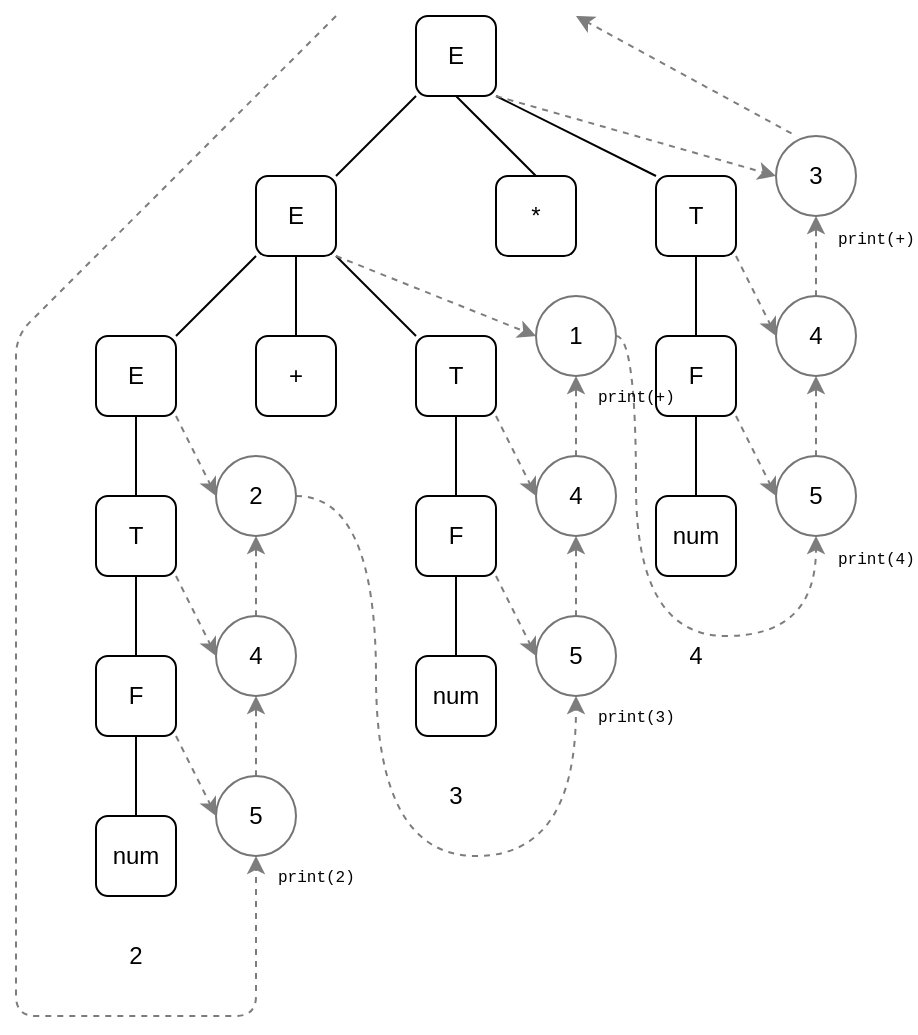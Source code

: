 <mxfile version="13.3.0" type="github"><diagram id="rUfEWZvAmgKq8bj41eP1" name="Page-1"><mxGraphModel dx="703" dy="344" grid="1" gridSize="10" guides="1" tooltips="1" connect="1" arrows="1" fold="1" page="1" pageScale="1" pageWidth="827" pageHeight="1169" math="0" shadow="0"><root><mxCell id="0"/><mxCell id="1" parent="0"/><mxCell id="i8XaJ-X2HhW46OwN5uJm-1" value="E" style="rounded=1;whiteSpace=wrap;html=1;" parent="1" vertex="1"><mxGeometry x="320" y="40" width="40" height="40" as="geometry"/></mxCell><mxCell id="i8XaJ-X2HhW46OwN5uJm-2" value="E" style="rounded=1;whiteSpace=wrap;html=1;direction=south;" parent="1" vertex="1"><mxGeometry x="240" y="120" width="40" height="40" as="geometry"/></mxCell><mxCell id="i8XaJ-X2HhW46OwN5uJm-3" value="T" style="rounded=1;whiteSpace=wrap;html=1;" parent="1" vertex="1"><mxGeometry x="440" y="120" width="40" height="40" as="geometry"/></mxCell><mxCell id="i8XaJ-X2HhW46OwN5uJm-4" value="&lt;div&gt;*&lt;/div&gt;" style="rounded=1;whiteSpace=wrap;html=1;" parent="1" vertex="1"><mxGeometry x="360" y="120" width="40" height="40" as="geometry"/></mxCell><mxCell id="i8XaJ-X2HhW46OwN5uJm-5" value="E" style="rounded=1;whiteSpace=wrap;html=1;" parent="1" vertex="1"><mxGeometry x="160" y="200" width="40" height="40" as="geometry"/></mxCell><mxCell id="i8XaJ-X2HhW46OwN5uJm-6" value="+" style="rounded=1;whiteSpace=wrap;html=1;" parent="1" vertex="1"><mxGeometry x="240" y="200" width="40" height="40" as="geometry"/></mxCell><mxCell id="i8XaJ-X2HhW46OwN5uJm-7" value="T" style="rounded=1;whiteSpace=wrap;html=1;" parent="1" vertex="1"><mxGeometry x="320" y="200" width="40" height="40" as="geometry"/></mxCell><mxCell id="i8XaJ-X2HhW46OwN5uJm-8" value="T" style="rounded=1;whiteSpace=wrap;html=1;" parent="1" vertex="1"><mxGeometry x="160" y="280" width="40" height="40" as="geometry"/></mxCell><mxCell id="i8XaJ-X2HhW46OwN5uJm-9" value="F" style="rounded=1;whiteSpace=wrap;html=1;" parent="1" vertex="1"><mxGeometry x="160" y="360" width="40" height="40" as="geometry"/></mxCell><mxCell id="i8XaJ-X2HhW46OwN5uJm-10" value="num" style="rounded=1;whiteSpace=wrap;html=1;" parent="1" vertex="1"><mxGeometry x="160" y="440" width="40" height="40" as="geometry"/></mxCell><mxCell id="i8XaJ-X2HhW46OwN5uJm-11" value="F" style="rounded=1;whiteSpace=wrap;html=1;" parent="1" vertex="1"><mxGeometry x="320" y="280" width="40" height="40" as="geometry"/></mxCell><mxCell id="i8XaJ-X2HhW46OwN5uJm-12" value="num" style="rounded=1;whiteSpace=wrap;html=1;" parent="1" vertex="1"><mxGeometry x="320" y="360" width="40" height="40" as="geometry"/></mxCell><mxCell id="i8XaJ-X2HhW46OwN5uJm-13" value="F" style="rounded=1;whiteSpace=wrap;html=1;" parent="1" vertex="1"><mxGeometry x="440" y="200" width="40" height="40" as="geometry"/></mxCell><mxCell id="i8XaJ-X2HhW46OwN5uJm-14" value="num" style="rounded=1;whiteSpace=wrap;html=1;" parent="1" vertex="1"><mxGeometry x="440" y="280" width="40" height="40" as="geometry"/></mxCell><mxCell id="i8XaJ-X2HhW46OwN5uJm-20" value="" style="endArrow=none;html=1;exitX=0;exitY=0;exitDx=0;exitDy=0;entryX=0;entryY=1;entryDx=0;entryDy=0;" parent="1" source="i8XaJ-X2HhW46OwN5uJm-2" target="i8XaJ-X2HhW46OwN5uJm-1" edge="1"><mxGeometry width="50" height="50" relative="1" as="geometry"><mxPoint x="280" y="110" as="sourcePoint"/><mxPoint x="330" y="60" as="targetPoint"/></mxGeometry></mxCell><mxCell id="i8XaJ-X2HhW46OwN5uJm-24" value="" style="endArrow=none;html=1;exitX=0;exitY=0;exitDx=0;exitDy=0;entryX=0;entryY=1;entryDx=0;entryDy=0;" parent="1" edge="1"><mxGeometry width="50" height="50" relative="1" as="geometry"><mxPoint x="200" y="200" as="sourcePoint"/><mxPoint x="240" y="160" as="targetPoint"/></mxGeometry></mxCell><mxCell id="i8XaJ-X2HhW46OwN5uJm-25" value="" style="endArrow=none;html=1;exitX=1;exitY=0;exitDx=0;exitDy=0;entryX=0;entryY=0;entryDx=0;entryDy=0;" parent="1" source="i8XaJ-X2HhW46OwN5uJm-2" target="i8XaJ-X2HhW46OwN5uJm-7" edge="1"><mxGeometry width="50" height="50" relative="1" as="geometry"><mxPoint x="260" y="300" as="sourcePoint"/><mxPoint x="300" y="260" as="targetPoint"/></mxGeometry></mxCell><mxCell id="i8XaJ-X2HhW46OwN5uJm-26" value="" style="endArrow=none;html=1;exitX=1;exitY=0;exitDx=0;exitDy=0;entryX=0;entryY=0;entryDx=0;entryDy=0;" parent="1" target="i8XaJ-X2HhW46OwN5uJm-3" edge="1"><mxGeometry width="50" height="50" relative="1" as="geometry"><mxPoint x="360" y="80" as="sourcePoint"/><mxPoint x="400" y="120" as="targetPoint"/></mxGeometry></mxCell><mxCell id="i8XaJ-X2HhW46OwN5uJm-27" value="" style="endArrow=none;html=1;exitX=0.5;exitY=1;exitDx=0;exitDy=0;entryX=0.5;entryY=0;entryDx=0;entryDy=0;" parent="1" source="i8XaJ-X2HhW46OwN5uJm-3" target="i8XaJ-X2HhW46OwN5uJm-13" edge="1"><mxGeometry width="50" height="50" relative="1" as="geometry"><mxPoint x="480" y="100" as="sourcePoint"/><mxPoint x="520" y="140" as="targetPoint"/></mxGeometry></mxCell><mxCell id="i8XaJ-X2HhW46OwN5uJm-28" value="" style="endArrow=none;html=1;entryX=0.5;entryY=0;entryDx=0;entryDy=0;exitX=0.5;exitY=1;exitDx=0;exitDy=0;" parent="1" source="i8XaJ-X2HhW46OwN5uJm-13" target="i8XaJ-X2HhW46OwN5uJm-14" edge="1"><mxGeometry width="50" height="50" relative="1" as="geometry"><mxPoint x="420" y="250" as="sourcePoint"/><mxPoint x="514" y="250" as="targetPoint"/></mxGeometry></mxCell><mxCell id="i8XaJ-X2HhW46OwN5uJm-29" value="" style="endArrow=none;html=1;entryX=0.5;entryY=0;entryDx=0;entryDy=0;exitX=0.5;exitY=1;exitDx=0;exitDy=0;" parent="1" source="i8XaJ-X2HhW46OwN5uJm-7" target="i8XaJ-X2HhW46OwN5uJm-11" edge="1"><mxGeometry width="50" height="50" relative="1" as="geometry"><mxPoint x="448" y="250" as="sourcePoint"/><mxPoint x="448" y="290" as="targetPoint"/></mxGeometry></mxCell><mxCell id="i8XaJ-X2HhW46OwN5uJm-31" value="" style="endArrow=none;html=1;entryX=0.5;entryY=0;entryDx=0;entryDy=0;exitX=1;exitY=0.5;exitDx=0;exitDy=0;" parent="1" source="i8XaJ-X2HhW46OwN5uJm-2" target="i8XaJ-X2HhW46OwN5uJm-6" edge="1"><mxGeometry width="50" height="50" relative="1" as="geometry"><mxPoint x="350" y="170" as="sourcePoint"/><mxPoint x="350" y="210" as="targetPoint"/></mxGeometry></mxCell><mxCell id="i8XaJ-X2HhW46OwN5uJm-32" value="" style="endArrow=none;html=1;entryX=0.5;entryY=0;entryDx=0;entryDy=0;exitX=0.5;exitY=1;exitDx=0;exitDy=0;" parent="1" source="i8XaJ-X2HhW46OwN5uJm-1" target="i8XaJ-X2HhW46OwN5uJm-4" edge="1"><mxGeometry width="50" height="50" relative="1" as="geometry"><mxPoint x="270" y="170" as="sourcePoint"/><mxPoint x="270" y="210" as="targetPoint"/></mxGeometry></mxCell><mxCell id="i8XaJ-X2HhW46OwN5uJm-33" value="" style="endArrow=none;html=1;entryX=0.5;entryY=0;entryDx=0;entryDy=0;" parent="1" source="i8XaJ-X2HhW46OwN5uJm-11" target="i8XaJ-X2HhW46OwN5uJm-12" edge="1"><mxGeometry width="50" height="50" relative="1" as="geometry"><mxPoint x="350" y="250" as="sourcePoint"/><mxPoint x="340" y="340" as="targetPoint"/></mxGeometry></mxCell><mxCell id="i8XaJ-X2HhW46OwN5uJm-34" value="" style="endArrow=none;html=1;entryX=0.5;entryY=0;entryDx=0;entryDy=0;exitX=0.5;exitY=1;exitDx=0;exitDy=0;" parent="1" source="i8XaJ-X2HhW46OwN5uJm-5" target="i8XaJ-X2HhW46OwN5uJm-8" edge="1"><mxGeometry width="50" height="50" relative="1" as="geometry"><mxPoint x="350" y="330" as="sourcePoint"/><mxPoint x="350" y="370" as="targetPoint"/></mxGeometry></mxCell><mxCell id="i8XaJ-X2HhW46OwN5uJm-35" value="" style="endArrow=none;html=1;entryX=0.5;entryY=0;entryDx=0;entryDy=0;exitX=0.5;exitY=1;exitDx=0;exitDy=0;" parent="1" source="i8XaJ-X2HhW46OwN5uJm-8" target="i8XaJ-X2HhW46OwN5uJm-9" edge="1"><mxGeometry width="50" height="50" relative="1" as="geometry"><mxPoint x="190" y="250" as="sourcePoint"/><mxPoint x="190" y="290" as="targetPoint"/></mxGeometry></mxCell><mxCell id="i8XaJ-X2HhW46OwN5uJm-36" value="" style="endArrow=none;html=1;entryX=0.5;entryY=0;entryDx=0;entryDy=0;exitX=0.5;exitY=1;exitDx=0;exitDy=0;" parent="1" source="i8XaJ-X2HhW46OwN5uJm-9" target="i8XaJ-X2HhW46OwN5uJm-10" edge="1"><mxGeometry width="50" height="50" relative="1" as="geometry"><mxPoint x="190" y="330" as="sourcePoint"/><mxPoint x="190" y="370" as="targetPoint"/></mxGeometry></mxCell><mxCell id="i8XaJ-X2HhW46OwN5uJm-55" value="" style="edgeStyle=orthogonalEdgeStyle;curved=1;rounded=0;orthogonalLoop=1;jettySize=auto;html=1;dashed=1;entryX=0.5;entryY=1;entryDx=0;entryDy=0;strokeColor=#7D7D7D;" parent="1" source="i8XaJ-X2HhW46OwN5uJm-37" target="i8XaJ-X2HhW46OwN5uJm-41" edge="1"><mxGeometry relative="1" as="geometry"><mxPoint x="320" y="460" as="targetPoint"/><Array as="points"><mxPoint x="300" y="280"/><mxPoint x="300" y="460"/><mxPoint x="400" y="460"/></Array></mxGeometry></mxCell><mxCell id="i8XaJ-X2HhW46OwN5uJm-37" value="2" style="ellipse;whiteSpace=wrap;html=1;aspect=fixed;strokeColor=#757575;" parent="1" vertex="1"><mxGeometry x="220" y="260" width="40" height="40" as="geometry"/></mxCell><mxCell id="i8XaJ-X2HhW46OwN5uJm-53" value="" style="edgeStyle=orthogonalEdgeStyle;curved=1;rounded=0;orthogonalLoop=1;jettySize=auto;html=1;dashed=1;strokeColor=#7D7D7D;" parent="1" source="i8XaJ-X2HhW46OwN5uJm-38" target="i8XaJ-X2HhW46OwN5uJm-37" edge="1"><mxGeometry relative="1" as="geometry"/></mxCell><mxCell id="i8XaJ-X2HhW46OwN5uJm-38" value="4" style="ellipse;whiteSpace=wrap;html=1;aspect=fixed;strokeColor=#757575;" parent="1" vertex="1"><mxGeometry x="220" y="340" width="40" height="40" as="geometry"/></mxCell><mxCell id="i8XaJ-X2HhW46OwN5uJm-52" value="" style="edgeStyle=orthogonalEdgeStyle;curved=1;rounded=0;orthogonalLoop=1;jettySize=auto;html=1;dashed=1;strokeColor=#7D7D7D;" parent="1" source="i8XaJ-X2HhW46OwN5uJm-39" target="i8XaJ-X2HhW46OwN5uJm-38" edge="1"><mxGeometry relative="1" as="geometry"/></mxCell><mxCell id="i8XaJ-X2HhW46OwN5uJm-39" value="5" style="ellipse;whiteSpace=wrap;html=1;aspect=fixed;strokeColor=#757575;" parent="1" vertex="1"><mxGeometry x="220" y="420" width="40" height="40" as="geometry"/></mxCell><mxCell id="i8XaJ-X2HhW46OwN5uJm-59" value="" style="edgeStyle=orthogonalEdgeStyle;curved=1;rounded=0;orthogonalLoop=1;jettySize=auto;html=1;dashed=1;strokeColor=#7D7D7D;" parent="1" source="i8XaJ-X2HhW46OwN5uJm-40" target="i8XaJ-X2HhW46OwN5uJm-46" edge="1"><mxGeometry relative="1" as="geometry"/></mxCell><mxCell id="i8XaJ-X2HhW46OwN5uJm-40" value="4" style="ellipse;whiteSpace=wrap;html=1;aspect=fixed;strokeColor=#757575;" parent="1" vertex="1"><mxGeometry x="380" y="260" width="40" height="40" as="geometry"/></mxCell><mxCell id="i8XaJ-X2HhW46OwN5uJm-58" value="" style="edgeStyle=orthogonalEdgeStyle;curved=1;rounded=0;orthogonalLoop=1;jettySize=auto;html=1;dashed=1;strokeColor=#7D7D7D;" parent="1" source="i8XaJ-X2HhW46OwN5uJm-41" target="i8XaJ-X2HhW46OwN5uJm-40" edge="1"><mxGeometry relative="1" as="geometry"/></mxCell><mxCell id="i8XaJ-X2HhW46OwN5uJm-41" value="5" style="ellipse;whiteSpace=wrap;html=1;aspect=fixed;strokeColor=#757575;" parent="1" vertex="1"><mxGeometry x="380" y="340" width="40" height="40" as="geometry"/></mxCell><mxCell id="i8XaJ-X2HhW46OwN5uJm-61" value="" style="edgeStyle=orthogonalEdgeStyle;curved=1;rounded=0;orthogonalLoop=1;jettySize=auto;html=1;dashed=1;strokeColor=#7D7D7D;" parent="1" source="i8XaJ-X2HhW46OwN5uJm-42" target="i8XaJ-X2HhW46OwN5uJm-43" edge="1"><mxGeometry relative="1" as="geometry"/></mxCell><mxCell id="i8XaJ-X2HhW46OwN5uJm-42" value="5" style="ellipse;whiteSpace=wrap;html=1;aspect=fixed;strokeColor=#757575;" parent="1" vertex="1"><mxGeometry x="500" y="260" width="40" height="40" as="geometry"/></mxCell><mxCell id="i8XaJ-X2HhW46OwN5uJm-62" value="" style="edgeStyle=orthogonalEdgeStyle;curved=1;rounded=0;orthogonalLoop=1;jettySize=auto;html=1;dashed=1;strokeColor=#7D7D7D;" parent="1" source="i8XaJ-X2HhW46OwN5uJm-43" target="i8XaJ-X2HhW46OwN5uJm-48" edge="1"><mxGeometry relative="1" as="geometry"/></mxCell><mxCell id="i8XaJ-X2HhW46OwN5uJm-43" value="4" style="ellipse;whiteSpace=wrap;html=1;aspect=fixed;strokeColor=#757575;" parent="1" vertex="1"><mxGeometry x="500" y="180" width="40" height="40" as="geometry"/></mxCell><UserObject label="2" placeholders="1" name="Variable" id="i8XaJ-X2HhW46OwN5uJm-44"><mxCell style="text;html=1;strokeColor=none;fillColor=none;align=center;verticalAlign=middle;whiteSpace=wrap;overflow=hidden;" parent="1" vertex="1"><mxGeometry x="160" y="500" width="40" height="20" as="geometry"/></mxCell></UserObject><UserObject label="&lt;div style=&quot;font-size: 8px;&quot;&gt;print(2)&lt;/div&gt;" placeholders="1" name="Variable" id="i8XaJ-X2HhW46OwN5uJm-45"><mxCell style="text;html=1;strokeColor=none;fillColor=none;align=center;verticalAlign=middle;whiteSpace=wrap;overflow=hidden;fontFamily=Courier New;fontSize=8;" parent="1" vertex="1"><mxGeometry x="250" y="460" width="40" height="20" as="geometry"/></mxCell></UserObject><mxCell id="i8XaJ-X2HhW46OwN5uJm-60" value="" style="edgeStyle=orthogonalEdgeStyle;curved=1;rounded=0;orthogonalLoop=1;jettySize=auto;html=1;dashed=1;strokeColor=#7D7D7D;" parent="1" source="i8XaJ-X2HhW46OwN5uJm-46" edge="1"><mxGeometry relative="1" as="geometry"><mxPoint x="520" y="300" as="targetPoint"/><Array as="points"><mxPoint x="430" y="200"/><mxPoint x="430" y="350"/><mxPoint x="520" y="350"/></Array></mxGeometry></mxCell><mxCell id="i8XaJ-X2HhW46OwN5uJm-46" value="1" style="ellipse;whiteSpace=wrap;html=1;aspect=fixed;strokeColor=#757575;" parent="1" vertex="1"><mxGeometry x="380" y="180" width="40" height="40" as="geometry"/></mxCell><UserObject label="print(3)" placeholders="1" name="Variable" id="i8XaJ-X2HhW46OwN5uJm-47"><mxCell style="text;html=1;strokeColor=none;fillColor=none;align=center;verticalAlign=middle;whiteSpace=wrap;overflow=hidden;fontSize=8;fontFamily=Courier New;" parent="1" vertex="1"><mxGeometry x="410" y="380" width="40" height="20" as="geometry"/></mxCell></UserObject><mxCell id="i8XaJ-X2HhW46OwN5uJm-48" value="3" style="ellipse;whiteSpace=wrap;html=1;aspect=fixed;strokeColor=#757575;" parent="1" vertex="1"><mxGeometry x="500" y="100" width="40" height="40" as="geometry"/></mxCell><UserObject label="&lt;font style=&quot;font-size: 8px&quot; face=&quot;Courier New&quot;&gt;print(4)&lt;/font&gt;" placeholders="1" name="Variable" id="i8XaJ-X2HhW46OwN5uJm-49"><mxCell style="text;html=1;strokeColor=none;fillColor=none;align=center;verticalAlign=middle;whiteSpace=wrap;overflow=hidden;" parent="1" vertex="1"><mxGeometry x="530" y="300" width="40" height="20" as="geometry"/></mxCell></UserObject><UserObject label="print(+)" placeholders="1" name="Variable" id="i8XaJ-X2HhW46OwN5uJm-50"><mxCell style="text;html=1;strokeColor=none;fillColor=none;align=center;verticalAlign=middle;whiteSpace=wrap;overflow=hidden;fontSize=8;fontFamily=Courier New;" parent="1" vertex="1"><mxGeometry x="410" y="220" width="40" height="20" as="geometry"/></mxCell></UserObject><UserObject label="&lt;font style=&quot;font-size: 8px&quot; face=&quot;Courier New&quot;&gt;print(+)&lt;/font&gt;" placeholders="1" name="Variable" id="i8XaJ-X2HhW46OwN5uJm-51"><mxCell style="text;html=1;strokeColor=none;fillColor=none;align=center;verticalAlign=middle;whiteSpace=wrap;overflow=hidden;" parent="1" vertex="1"><mxGeometry x="530" y="140" width="40" height="20" as="geometry"/></mxCell></UserObject><mxCell id="i8XaJ-X2HhW46OwN5uJm-65" value="" style="endArrow=classic;html=1;dashed=1;strokeColor=#7D7D7D;entryX=0.5;entryY=1;entryDx=0;entryDy=0;" parent="1" target="i8XaJ-X2HhW46OwN5uJm-39" edge="1"><mxGeometry width="50" height="50" relative="1" as="geometry"><mxPoint x="280" y="40" as="sourcePoint"/><mxPoint x="280" y="560" as="targetPoint"/><Array as="points"><mxPoint x="120" y="200"/><mxPoint x="120" y="540"/><mxPoint x="180" y="540"/><mxPoint x="240" y="540"/></Array></mxGeometry></mxCell><mxCell id="i8XaJ-X2HhW46OwN5uJm-67" value="" style="endArrow=classic;html=1;dashed=1;strokeColor=#7D7D7D;exitX=0.194;exitY=-0.032;exitDx=0;exitDy=0;exitPerimeter=0;" parent="1" source="i8XaJ-X2HhW46OwN5uJm-48" edge="1"><mxGeometry width="50" height="50" relative="1" as="geometry"><mxPoint x="310" y="130" as="sourcePoint"/><mxPoint x="400" y="40" as="targetPoint"/></mxGeometry></mxCell><UserObject label="3" placeholders="1" name="Variable" id="i8XaJ-X2HhW46OwN5uJm-70"><mxCell style="text;html=1;strokeColor=none;fillColor=none;align=center;verticalAlign=middle;whiteSpace=wrap;overflow=hidden;" parent="1" vertex="1"><mxGeometry x="320" y="420" width="40" height="20" as="geometry"/></mxCell></UserObject><UserObject label="4" placeholders="1" name="Variable" id="i8XaJ-X2HhW46OwN5uJm-71"><mxCell style="text;html=1;strokeColor=none;fillColor=none;align=center;verticalAlign=middle;whiteSpace=wrap;overflow=hidden;" parent="1" vertex="1"><mxGeometry x="440" y="350" width="40" height="20" as="geometry"/></mxCell></UserObject><mxCell id="i8XaJ-X2HhW46OwN5uJm-73" value="" style="endArrow=classic;html=1;dashed=1;strokeColor=#7D7D7D;fontFamily=Courier New;fontSize=8;exitX=1;exitY=1;exitDx=0;exitDy=0;entryX=0;entryY=0.5;entryDx=0;entryDy=0;" parent="1" source="i8XaJ-X2HhW46OwN5uJm-9" target="i8XaJ-X2HhW46OwN5uJm-39" edge="1"><mxGeometry width="50" height="50" relative="1" as="geometry"><mxPoint x="230" y="400" as="sourcePoint"/><mxPoint x="280" y="350" as="targetPoint"/></mxGeometry></mxCell><mxCell id="i8XaJ-X2HhW46OwN5uJm-74" value="" style="endArrow=classic;html=1;dashed=1;strokeColor=#7D7D7D;fontFamily=Courier New;fontSize=8;exitX=1;exitY=1;exitDx=0;exitDy=0;entryX=0;entryY=0.5;entryDx=0;entryDy=0;" parent="1" source="i8XaJ-X2HhW46OwN5uJm-8" target="i8XaJ-X2HhW46OwN5uJm-38" edge="1"><mxGeometry width="50" height="50" relative="1" as="geometry"><mxPoint x="210" y="410" as="sourcePoint"/><mxPoint x="235.858" y="435.858" as="targetPoint"/></mxGeometry></mxCell><mxCell id="i8XaJ-X2HhW46OwN5uJm-75" value="" style="endArrow=classic;html=1;dashed=1;strokeColor=#7D7D7D;fontFamily=Courier New;fontSize=8;exitX=1;exitY=1;exitDx=0;exitDy=0;entryX=0;entryY=0.5;entryDx=0;entryDy=0;" parent="1" source="i8XaJ-X2HhW46OwN5uJm-5" target="i8XaJ-X2HhW46OwN5uJm-37" edge="1"><mxGeometry width="50" height="50" relative="1" as="geometry"><mxPoint x="210" y="330" as="sourcePoint"/><mxPoint x="230" y="370" as="targetPoint"/></mxGeometry></mxCell><mxCell id="i8XaJ-X2HhW46OwN5uJm-76" value="" style="endArrow=classic;html=1;dashed=1;strokeColor=#7D7D7D;fontFamily=Courier New;fontSize=8;exitX=1;exitY=1;exitDx=0;exitDy=0;entryX=0;entryY=0.5;entryDx=0;entryDy=0;" parent="1" source="i8XaJ-X2HhW46OwN5uJm-7" target="i8XaJ-X2HhW46OwN5uJm-40" edge="1"><mxGeometry width="50" height="50" relative="1" as="geometry"><mxPoint x="210" y="250" as="sourcePoint"/><mxPoint x="230" y="290" as="targetPoint"/></mxGeometry></mxCell><mxCell id="i8XaJ-X2HhW46OwN5uJm-77" value="" style="endArrow=classic;html=1;dashed=1;strokeColor=#7D7D7D;fontFamily=Courier New;fontSize=8;exitX=1;exitY=1;exitDx=0;exitDy=0;entryX=0;entryY=0.5;entryDx=0;entryDy=0;" parent="1" source="i8XaJ-X2HhW46OwN5uJm-11" target="i8XaJ-X2HhW46OwN5uJm-41" edge="1"><mxGeometry width="50" height="50" relative="1" as="geometry"><mxPoint x="370" y="250" as="sourcePoint"/><mxPoint x="390" y="290" as="targetPoint"/></mxGeometry></mxCell><mxCell id="i8XaJ-X2HhW46OwN5uJm-78" value="" style="endArrow=classic;html=1;dashed=1;strokeColor=#7D7D7D;fontFamily=Courier New;fontSize=8;entryX=0;entryY=0.5;entryDx=0;entryDy=0;" parent="1" target="i8XaJ-X2HhW46OwN5uJm-46" edge="1"><mxGeometry width="50" height="50" relative="1" as="geometry"><mxPoint x="280" y="160" as="sourcePoint"/><mxPoint x="390" y="290" as="targetPoint"/></mxGeometry></mxCell><mxCell id="i8XaJ-X2HhW46OwN5uJm-79" value="" style="endArrow=classic;html=1;dashed=1;strokeColor=#7D7D7D;fontFamily=Courier New;fontSize=8;entryX=0;entryY=0.5;entryDx=0;entryDy=0;exitX=1;exitY=1;exitDx=0;exitDy=0;" parent="1" source="i8XaJ-X2HhW46OwN5uJm-3" target="i8XaJ-X2HhW46OwN5uJm-43" edge="1"><mxGeometry width="50" height="50" relative="1" as="geometry"><mxPoint x="290" y="170" as="sourcePoint"/><mxPoint x="390" y="210" as="targetPoint"/></mxGeometry></mxCell><mxCell id="i8XaJ-X2HhW46OwN5uJm-80" value="" style="endArrow=classic;html=1;dashed=1;strokeColor=#7D7D7D;fontFamily=Courier New;fontSize=8;entryX=0;entryY=0.5;entryDx=0;entryDy=0;exitX=1;exitY=1;exitDx=0;exitDy=0;" parent="1" source="i8XaJ-X2HhW46OwN5uJm-13" target="i8XaJ-X2HhW46OwN5uJm-42" edge="1"><mxGeometry width="50" height="50" relative="1" as="geometry"><mxPoint x="490" y="170" as="sourcePoint"/><mxPoint x="510.0" y="210" as="targetPoint"/></mxGeometry></mxCell><mxCell id="i8XaJ-X2HhW46OwN5uJm-81" value="" style="endArrow=classic;html=1;dashed=1;strokeColor=#7D7D7D;fontFamily=Courier New;fontSize=8;entryX=0;entryY=0.5;entryDx=0;entryDy=0;exitX=1;exitY=1;exitDx=0;exitDy=0;" parent="1" source="i8XaJ-X2HhW46OwN5uJm-1" target="i8XaJ-X2HhW46OwN5uJm-48" edge="1"><mxGeometry width="50" height="50" relative="1" as="geometry"><mxPoint x="490" y="170" as="sourcePoint"/><mxPoint x="510.0" y="210" as="targetPoint"/></mxGeometry></mxCell></root></mxGraphModel></diagram></mxfile>